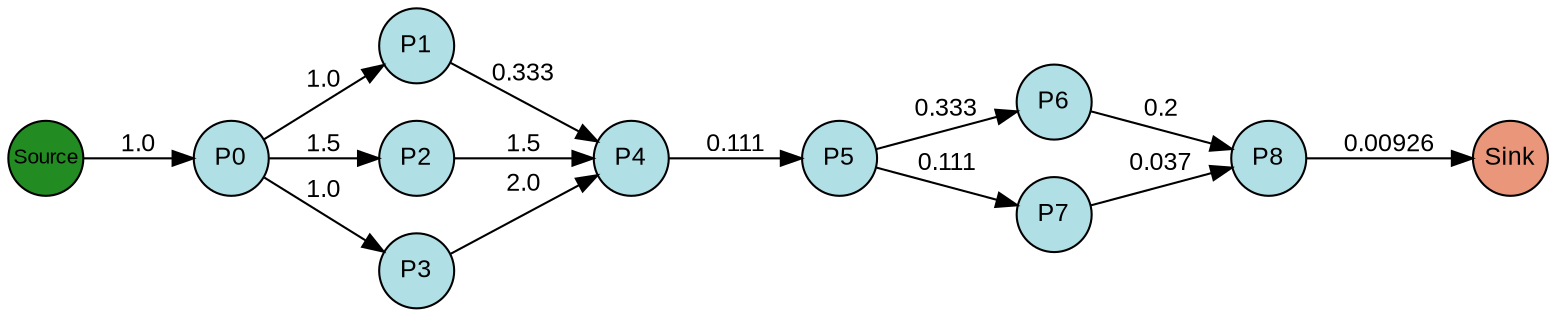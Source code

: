 digraph {
  splines=true;
node [margin=0 fontname=arial fontcolor=black fontsize=12 shape=circle width=0.5 fixedsize=true style=filled fillcolor=powderblue]
  1 [label="P0"]
  2 [label="P1"]
  3 [label="P2"]
  4 [label="P3"]
  5 [label="P4"]
  6 [label="P5"]
  7 [label="P6"]
  8 [label="P7"]
  9 [label="P8"]
  node [margin=0 fontname=arial fontcolor=black fontsize=10 shape=circle width=0.5 fixedsize=true style=filled fillcolor=forestgreen]
  10 [label="Source"]
  node [margin=0 fontname=arial fontcolor=black fontsize=12 shape=circle width=0.5 fixedsize=true style=filled fillcolor=darksalmon]
  11 [label="Sink"]
rankdir=LR
edge [margin=0 fontname=arial fontcolor=black fontsize=12]
   1 -> 2 [label="1.0"]
   1 -> 3 [label="1.5"]
   1 -> 4 [label="1.0"]
   2 -> 5 [label="0.333"]
   3 -> 5 [label="1.5"]
   4 -> 5 [label="2.0"]
   5 -> 6 [label="0.111"]
   6 -> 7 [label="0.333"]
   6 -> 8 [label="0.111"]
   7 -> 9 [label="0.2"]
   8 -> 9 [label="0.037"]
   10 -> 1 [label="1.0"]
   9 -> 11 [label="0.00926"]

  {rank=same 10}
	{rank=same  1 }
	{rank=same  2, 3, 4 }
	{rank=same  5 }
	{rank=same  6 }
	{rank=same  7, 8 }
	{rank=same  9 }
  {rank=same 11}
}
